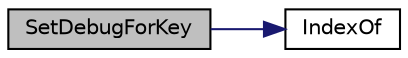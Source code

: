 digraph G
{
  edge [fontname="Helvetica",fontsize="10",labelfontname="Helvetica",labelfontsize="10"];
  node [fontname="Helvetica",fontsize="10",shape=record];
  rankdir=LR;
  Node1 [label="SetDebugForKey",height=0.2,width=0.4,color="black", fillcolor="grey75", style="filled" fontcolor="black"];
  Node1 -> Node2 [color="midnightblue",fontsize="10",style="solid",fontname="Helvetica"];
  Node2 [label="IndexOf",height=0.2,width=0.4,color="black", fillcolor="white", style="filled",URL="$binaryTranslator_2frontend_2utility_8cpp.html#a1c69ab96e321f1380c00507b146ddef5"];
}
